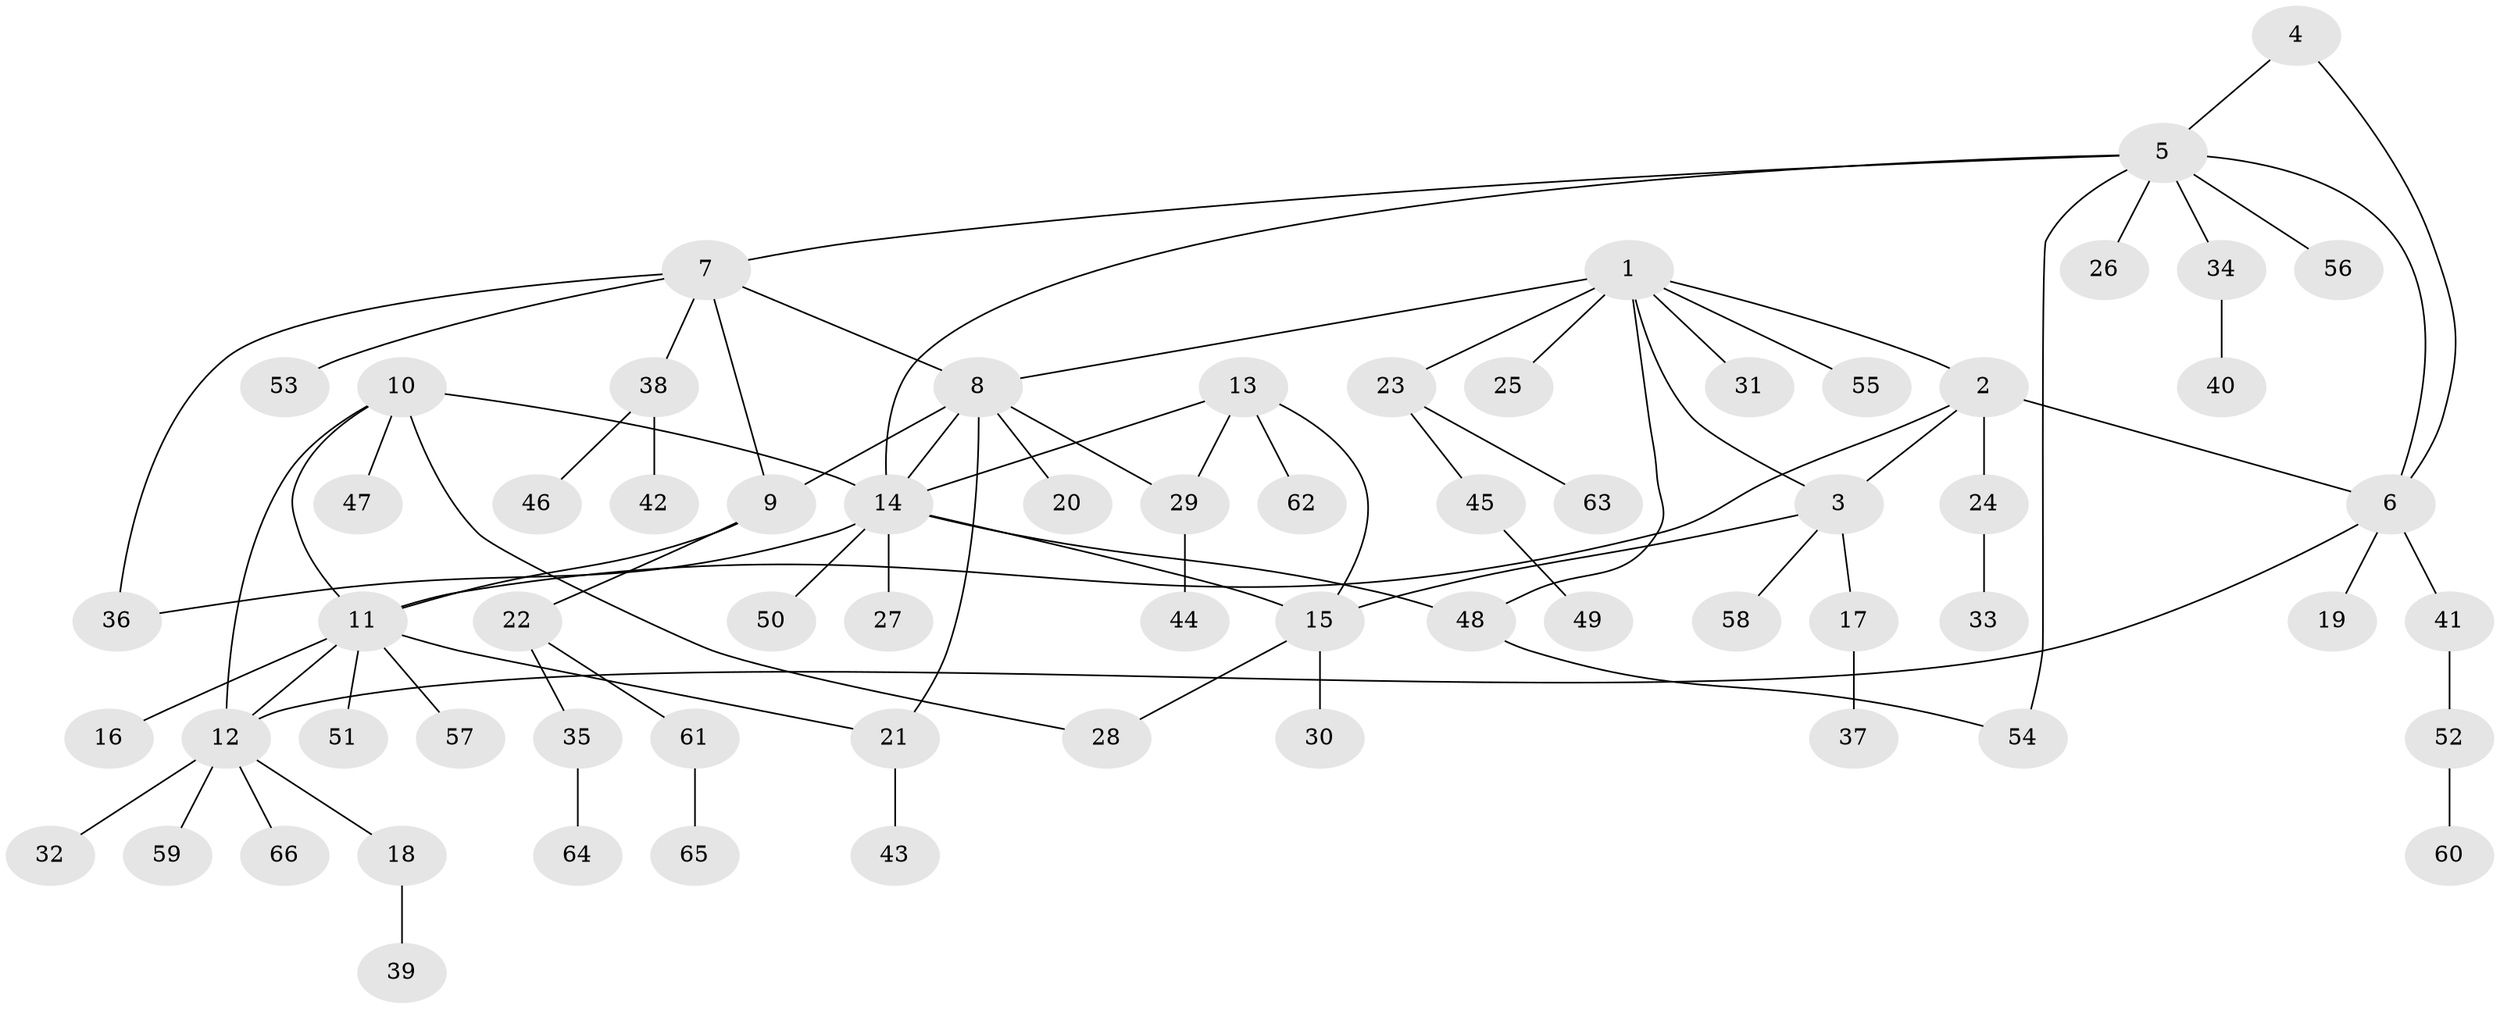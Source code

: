 // coarse degree distribution, {5: 0.18518518518518517, 4: 0.1111111111111111, 1: 0.48148148148148145, 6: 0.14814814814814814, 7: 0.037037037037037035, 3: 0.037037037037037035}
// Generated by graph-tools (version 1.1) at 2025/37/03/04/25 23:37:47]
// undirected, 66 vertices, 82 edges
graph export_dot {
  node [color=gray90,style=filled];
  1;
  2;
  3;
  4;
  5;
  6;
  7;
  8;
  9;
  10;
  11;
  12;
  13;
  14;
  15;
  16;
  17;
  18;
  19;
  20;
  21;
  22;
  23;
  24;
  25;
  26;
  27;
  28;
  29;
  30;
  31;
  32;
  33;
  34;
  35;
  36;
  37;
  38;
  39;
  40;
  41;
  42;
  43;
  44;
  45;
  46;
  47;
  48;
  49;
  50;
  51;
  52;
  53;
  54;
  55;
  56;
  57;
  58;
  59;
  60;
  61;
  62;
  63;
  64;
  65;
  66;
  1 -- 2;
  1 -- 3;
  1 -- 8;
  1 -- 23;
  1 -- 25;
  1 -- 31;
  1 -- 48;
  1 -- 55;
  2 -- 3;
  2 -- 6;
  2 -- 11;
  2 -- 24;
  3 -- 15;
  3 -- 17;
  3 -- 58;
  4 -- 5;
  4 -- 6;
  5 -- 6;
  5 -- 7;
  5 -- 14;
  5 -- 26;
  5 -- 34;
  5 -- 54;
  5 -- 56;
  6 -- 12;
  6 -- 19;
  6 -- 41;
  7 -- 8;
  7 -- 9;
  7 -- 36;
  7 -- 38;
  7 -- 53;
  8 -- 9;
  8 -- 14;
  8 -- 20;
  8 -- 21;
  8 -- 29;
  9 -- 11;
  9 -- 22;
  10 -- 11;
  10 -- 12;
  10 -- 14;
  10 -- 28;
  10 -- 47;
  11 -- 12;
  11 -- 16;
  11 -- 21;
  11 -- 51;
  11 -- 57;
  12 -- 18;
  12 -- 32;
  12 -- 59;
  12 -- 66;
  13 -- 14;
  13 -- 15;
  13 -- 29;
  13 -- 62;
  14 -- 15;
  14 -- 27;
  14 -- 36;
  14 -- 48;
  14 -- 50;
  15 -- 28;
  15 -- 30;
  17 -- 37;
  18 -- 39;
  21 -- 43;
  22 -- 35;
  22 -- 61;
  23 -- 45;
  23 -- 63;
  24 -- 33;
  29 -- 44;
  34 -- 40;
  35 -- 64;
  38 -- 42;
  38 -- 46;
  41 -- 52;
  45 -- 49;
  48 -- 54;
  52 -- 60;
  61 -- 65;
}
